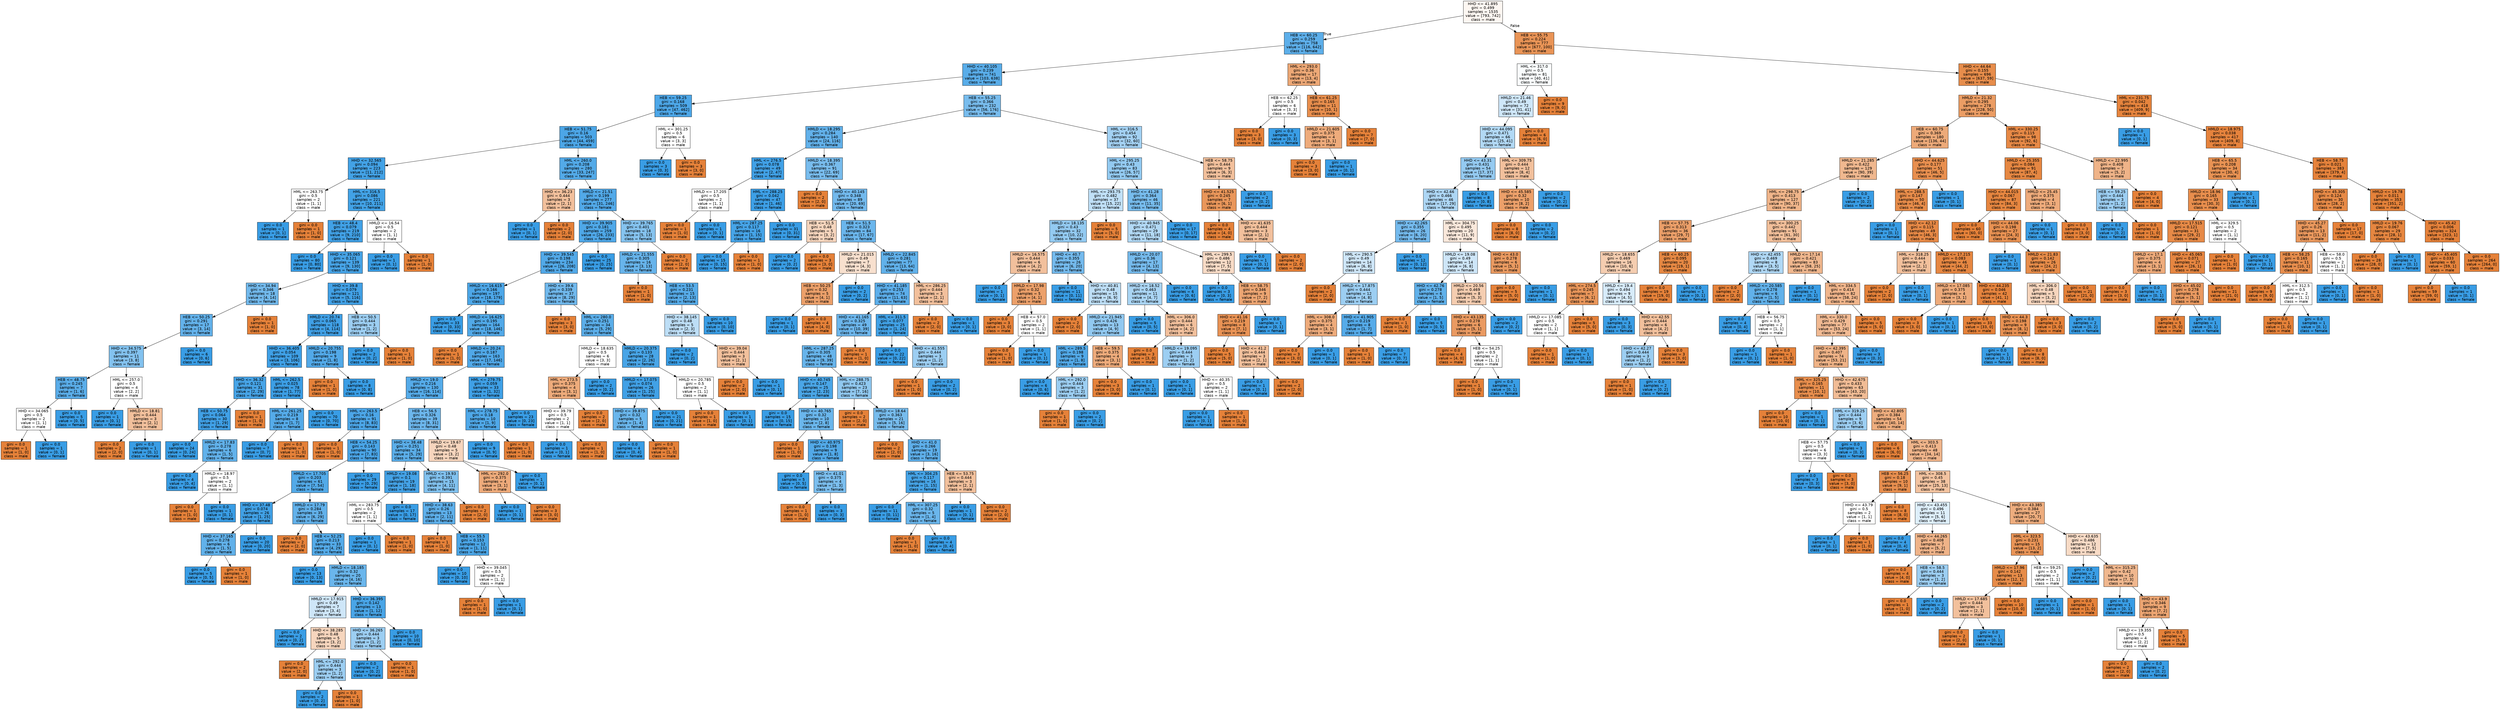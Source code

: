 digraph Tree {
node [shape=box, style="filled", color="black", fontname="helvetica"] ;
edge [fontname="helvetica"] ;
0 [label="HHD <= 41.895\ngini = 0.499\nsamples = 1535\nvalue = [793, 742]\nclass = male", fillcolor="#fdf7f2"] ;
1 [label="HEB <= 60.25\ngini = 0.259\nsamples = 758\nvalue = [116, 642]\nclass = female", fillcolor="#5dafea"] ;
0 -> 1 [labeldistance=2.5, labelangle=45, headlabel="True"] ;
2 [label="HHD <= 40.105\ngini = 0.239\nsamples = 741\nvalue = [103, 638]\nclass = female", fillcolor="#59ade9"] ;
1 -> 2 ;
3 [label="HEB <= 59.25\ngini = 0.168\nsamples = 509\nvalue = [47, 462]\nclass = female", fillcolor="#4da7e8"] ;
2 -> 3 ;
4 [label="HEB <= 51.75\ngini = 0.16\nsamples = 503\nvalue = [44, 459]\nclass = female", fillcolor="#4ca6e7"] ;
3 -> 4 ;
5 [label="HHD <= 32.565\ngini = 0.094\nsamples = 223\nvalue = [11, 212]\nclass = female", fillcolor="#43a2e6"] ;
4 -> 5 ;
6 [label="HML <= 263.75\ngini = 0.5\nsamples = 2\nvalue = [1, 1]\nclass = male", fillcolor="#ffffff"] ;
5 -> 6 ;
7 [label="gini = 0.0\nsamples = 1\nvalue = [0, 1]\nclass = female", fillcolor="#399de5"] ;
6 -> 7 ;
8 [label="gini = 0.0\nsamples = 1\nvalue = [1, 0]\nclass = male", fillcolor="#e58139"] ;
6 -> 8 ;
9 [label="HML <= 316.5\ngini = 0.086\nsamples = 221\nvalue = [10, 211]\nclass = female", fillcolor="#42a2e6"] ;
5 -> 9 ;
10 [label="HEB <= 48.4\ngini = 0.079\nsamples = 219\nvalue = [9, 210]\nclass = female", fillcolor="#41a1e6"] ;
9 -> 10 ;
11 [label="gini = 0.0\nsamples = 80\nvalue = [0, 80]\nclass = female", fillcolor="#399de5"] ;
10 -> 11 ;
12 [label="HHD <= 35.065\ngini = 0.121\nsamples = 139\nvalue = [9, 130]\nclass = female", fillcolor="#47a4e7"] ;
10 -> 12 ;
13 [label="HHD <= 34.94\ngini = 0.346\nsamples = 18\nvalue = [4, 14]\nclass = female", fillcolor="#72b9ec"] ;
12 -> 13 ;
14 [label="HEB <= 50.25\ngini = 0.291\nsamples = 17\nvalue = [3, 14]\nclass = female", fillcolor="#63b2eb"] ;
13 -> 14 ;
15 [label="HHD <= 34.575\ngini = 0.397\nsamples = 11\nvalue = [3, 8]\nclass = female", fillcolor="#83c2ef"] ;
14 -> 15 ;
16 [label="HEB <= 48.75\ngini = 0.245\nsamples = 7\nvalue = [1, 6]\nclass = female", fillcolor="#5aade9"] ;
15 -> 16 ;
17 [label="HHD <= 34.065\ngini = 0.5\nsamples = 2\nvalue = [1, 1]\nclass = male", fillcolor="#ffffff"] ;
16 -> 17 ;
18 [label="gini = 0.0\nsamples = 1\nvalue = [1, 0]\nclass = male", fillcolor="#e58139"] ;
17 -> 18 ;
19 [label="gini = 0.0\nsamples = 1\nvalue = [0, 1]\nclass = female", fillcolor="#399de5"] ;
17 -> 19 ;
20 [label="gini = 0.0\nsamples = 5\nvalue = [0, 5]\nclass = female", fillcolor="#399de5"] ;
16 -> 20 ;
21 [label="HML <= 257.0\ngini = 0.5\nsamples = 4\nvalue = [2, 2]\nclass = male", fillcolor="#ffffff"] ;
15 -> 21 ;
22 [label="gini = 0.0\nsamples = 1\nvalue = [0, 1]\nclass = female", fillcolor="#399de5"] ;
21 -> 22 ;
23 [label="HMLD <= 18.81\ngini = 0.444\nsamples = 3\nvalue = [2, 1]\nclass = male", fillcolor="#f2c09c"] ;
21 -> 23 ;
24 [label="gini = 0.0\nsamples = 2\nvalue = [2, 0]\nclass = male", fillcolor="#e58139"] ;
23 -> 24 ;
25 [label="gini = 0.0\nsamples = 1\nvalue = [0, 1]\nclass = female", fillcolor="#399de5"] ;
23 -> 25 ;
26 [label="gini = 0.0\nsamples = 6\nvalue = [0, 6]\nclass = female", fillcolor="#399de5"] ;
14 -> 26 ;
27 [label="gini = 0.0\nsamples = 1\nvalue = [1, 0]\nclass = male", fillcolor="#e58139"] ;
13 -> 27 ;
28 [label="HHD <= 39.8\ngini = 0.079\nsamples = 121\nvalue = [5, 116]\nclass = female", fillcolor="#42a1e6"] ;
12 -> 28 ;
29 [label="HMLD <= 20.74\ngini = 0.065\nsamples = 118\nvalue = [4, 114]\nclass = female", fillcolor="#40a0e6"] ;
28 -> 29 ;
30 [label="HHD <= 36.405\ngini = 0.054\nsamples = 109\nvalue = [3, 106]\nclass = female", fillcolor="#3fa0e6"] ;
29 -> 30 ;
31 [label="HHD <= 36.32\ngini = 0.121\nsamples = 31\nvalue = [2, 29]\nclass = female", fillcolor="#47a4e7"] ;
30 -> 31 ;
32 [label="HEB <= 50.75\ngini = 0.064\nsamples = 30\nvalue = [1, 29]\nclass = female", fillcolor="#40a0e6"] ;
31 -> 32 ;
33 [label="gini = 0.0\nsamples = 24\nvalue = [0, 24]\nclass = female", fillcolor="#399de5"] ;
32 -> 33 ;
34 [label="HMLD <= 17.83\ngini = 0.278\nsamples = 6\nvalue = [1, 5]\nclass = female", fillcolor="#61b1ea"] ;
32 -> 34 ;
35 [label="gini = 0.0\nsamples = 4\nvalue = [0, 4]\nclass = female", fillcolor="#399de5"] ;
34 -> 35 ;
36 [label="HMLD <= 18.97\ngini = 0.5\nsamples = 2\nvalue = [1, 1]\nclass = male", fillcolor="#ffffff"] ;
34 -> 36 ;
37 [label="gini = 0.0\nsamples = 1\nvalue = [1, 0]\nclass = male", fillcolor="#e58139"] ;
36 -> 37 ;
38 [label="gini = 0.0\nsamples = 1\nvalue = [0, 1]\nclass = female", fillcolor="#399de5"] ;
36 -> 38 ;
39 [label="gini = 0.0\nsamples = 1\nvalue = [1, 0]\nclass = male", fillcolor="#e58139"] ;
31 -> 39 ;
40 [label="HML <= 262.5\ngini = 0.025\nsamples = 78\nvalue = [1, 77]\nclass = female", fillcolor="#3c9ee5"] ;
30 -> 40 ;
41 [label="HML <= 261.25\ngini = 0.219\nsamples = 8\nvalue = [1, 7]\nclass = female", fillcolor="#55abe9"] ;
40 -> 41 ;
42 [label="gini = 0.0\nsamples = 7\nvalue = [0, 7]\nclass = female", fillcolor="#399de5"] ;
41 -> 42 ;
43 [label="gini = 0.0\nsamples = 1\nvalue = [1, 0]\nclass = male", fillcolor="#e58139"] ;
41 -> 43 ;
44 [label="gini = 0.0\nsamples = 70\nvalue = [0, 70]\nclass = female", fillcolor="#399de5"] ;
40 -> 44 ;
45 [label="HMLD <= 20.755\ngini = 0.198\nsamples = 9\nvalue = [1, 8]\nclass = female", fillcolor="#52a9e8"] ;
29 -> 45 ;
46 [label="gini = 0.0\nsamples = 1\nvalue = [1, 0]\nclass = male", fillcolor="#e58139"] ;
45 -> 46 ;
47 [label="gini = 0.0\nsamples = 8\nvalue = [0, 8]\nclass = female", fillcolor="#399de5"] ;
45 -> 47 ;
48 [label="HEB <= 50.5\ngini = 0.444\nsamples = 3\nvalue = [1, 2]\nclass = female", fillcolor="#9ccef2"] ;
28 -> 48 ;
49 [label="gini = 0.0\nsamples = 2\nvalue = [0, 2]\nclass = female", fillcolor="#399de5"] ;
48 -> 49 ;
50 [label="gini = 0.0\nsamples = 1\nvalue = [1, 0]\nclass = male", fillcolor="#e58139"] ;
48 -> 50 ;
51 [label="HMLD <= 16.54\ngini = 0.5\nsamples = 2\nvalue = [1, 1]\nclass = male", fillcolor="#ffffff"] ;
9 -> 51 ;
52 [label="gini = 0.0\nsamples = 1\nvalue = [0, 1]\nclass = female", fillcolor="#399de5"] ;
51 -> 52 ;
53 [label="gini = 0.0\nsamples = 1\nvalue = [1, 0]\nclass = male", fillcolor="#e58139"] ;
51 -> 53 ;
54 [label="HML <= 260.0\ngini = 0.208\nsamples = 280\nvalue = [33, 247]\nclass = female", fillcolor="#53aae8"] ;
4 -> 54 ;
55 [label="HHD <= 36.23\ngini = 0.444\nsamples = 3\nvalue = [2, 1]\nclass = male", fillcolor="#f2c09c"] ;
54 -> 55 ;
56 [label="gini = 0.0\nsamples = 1\nvalue = [0, 1]\nclass = female", fillcolor="#399de5"] ;
55 -> 56 ;
57 [label="gini = 0.0\nsamples = 2\nvalue = [2, 0]\nclass = male", fillcolor="#e58139"] ;
55 -> 57 ;
58 [label="HMLD <= 21.51\ngini = 0.199\nsamples = 277\nvalue = [31, 246]\nclass = female", fillcolor="#52a9e8"] ;
54 -> 58 ;
59 [label="HHD <= 39.905\ngini = 0.181\nsamples = 259\nvalue = [26, 233]\nclass = female", fillcolor="#4fa8e8"] ;
58 -> 59 ;
60 [label="HHD <= 39.545\ngini = 0.198\nsamples = 234\nvalue = [26, 208]\nclass = female", fillcolor="#52a9e8"] ;
59 -> 60 ;
61 [label="HMLD <= 16.615\ngini = 0.166\nsamples = 197\nvalue = [18, 179]\nclass = female", fillcolor="#4da7e8"] ;
60 -> 61 ;
62 [label="gini = 0.0\nsamples = 33\nvalue = [0, 33]\nclass = female", fillcolor="#399de5"] ;
61 -> 62 ;
63 [label="HMLD <= 16.625\ngini = 0.195\nsamples = 164\nvalue = [18, 146]\nclass = female", fillcolor="#51a9e8"] ;
61 -> 63 ;
64 [label="gini = 0.0\nsamples = 1\nvalue = [1, 0]\nclass = male", fillcolor="#e58139"] ;
63 -> 64 ;
65 [label="HMLD <= 20.24\ngini = 0.187\nsamples = 163\nvalue = [17, 146]\nclass = female", fillcolor="#50a8e8"] ;
63 -> 65 ;
66 [label="HMLD <= 19.0\ngini = 0.216\nsamples = 130\nvalue = [16, 114]\nclass = female", fillcolor="#55abe9"] ;
65 -> 66 ;
67 [label="HML <= 263.5\ngini = 0.16\nsamples = 91\nvalue = [8, 83]\nclass = female", fillcolor="#4ca6e8"] ;
66 -> 67 ;
68 [label="gini = 0.0\nsamples = 1\nvalue = [1, 0]\nclass = male", fillcolor="#e58139"] ;
67 -> 68 ;
69 [label="HEB <= 54.25\ngini = 0.143\nsamples = 90\nvalue = [7, 83]\nclass = female", fillcolor="#4aa5e7"] ;
67 -> 69 ;
70 [label="HMLD <= 17.705\ngini = 0.203\nsamples = 61\nvalue = [7, 54]\nclass = female", fillcolor="#53aae8"] ;
69 -> 70 ;
71 [label="HHD <= 37.48\ngini = 0.074\nsamples = 26\nvalue = [1, 25]\nclass = female", fillcolor="#41a1e6"] ;
70 -> 71 ;
72 [label="HHD <= 37.165\ngini = 0.278\nsamples = 6\nvalue = [1, 5]\nclass = female", fillcolor="#61b1ea"] ;
71 -> 72 ;
73 [label="gini = 0.0\nsamples = 5\nvalue = [0, 5]\nclass = female", fillcolor="#399de5"] ;
72 -> 73 ;
74 [label="gini = 0.0\nsamples = 1\nvalue = [1, 0]\nclass = male", fillcolor="#e58139"] ;
72 -> 74 ;
75 [label="gini = 0.0\nsamples = 20\nvalue = [0, 20]\nclass = female", fillcolor="#399de5"] ;
71 -> 75 ;
76 [label="HMLD <= 17.79\ngini = 0.284\nsamples = 35\nvalue = [6, 29]\nclass = female", fillcolor="#62b1ea"] ;
70 -> 76 ;
77 [label="gini = 0.0\nsamples = 2\nvalue = [2, 0]\nclass = male", fillcolor="#e58139"] ;
76 -> 77 ;
78 [label="HEB <= 52.25\ngini = 0.213\nsamples = 33\nvalue = [4, 29]\nclass = female", fillcolor="#54abe9"] ;
76 -> 78 ;
79 [label="gini = 0.0\nsamples = 13\nvalue = [0, 13]\nclass = female", fillcolor="#399de5"] ;
78 -> 79 ;
80 [label="HMLD <= 18.185\ngini = 0.32\nsamples = 20\nvalue = [4, 16]\nclass = female", fillcolor="#6ab6ec"] ;
78 -> 80 ;
81 [label="HMLD <= 17.915\ngini = 0.49\nsamples = 7\nvalue = [3, 4]\nclass = female", fillcolor="#cee6f8"] ;
80 -> 81 ;
82 [label="gini = 0.0\nsamples = 2\nvalue = [0, 2]\nclass = female", fillcolor="#399de5"] ;
81 -> 82 ;
83 [label="HHD <= 38.285\ngini = 0.48\nsamples = 5\nvalue = [3, 2]\nclass = male", fillcolor="#f6d5bd"] ;
81 -> 83 ;
84 [label="gini = 0.0\nsamples = 2\nvalue = [2, 0]\nclass = male", fillcolor="#e58139"] ;
83 -> 84 ;
85 [label="HML <= 292.0\ngini = 0.444\nsamples = 3\nvalue = [1, 2]\nclass = female", fillcolor="#9ccef2"] ;
83 -> 85 ;
86 [label="gini = 0.0\nsamples = 2\nvalue = [0, 2]\nclass = female", fillcolor="#399de5"] ;
85 -> 86 ;
87 [label="gini = 0.0\nsamples = 1\nvalue = [1, 0]\nclass = male", fillcolor="#e58139"] ;
85 -> 87 ;
88 [label="HHD <= 36.395\ngini = 0.142\nsamples = 13\nvalue = [1, 12]\nclass = female", fillcolor="#49a5e7"] ;
80 -> 88 ;
89 [label="HHD <= 36.265\ngini = 0.444\nsamples = 3\nvalue = [1, 2]\nclass = female", fillcolor="#9ccef2"] ;
88 -> 89 ;
90 [label="gini = 0.0\nsamples = 2\nvalue = [0, 2]\nclass = female", fillcolor="#399de5"] ;
89 -> 90 ;
91 [label="gini = 0.0\nsamples = 1\nvalue = [1, 0]\nclass = male", fillcolor="#e58139"] ;
89 -> 91 ;
92 [label="gini = 0.0\nsamples = 10\nvalue = [0, 10]\nclass = female", fillcolor="#399de5"] ;
88 -> 92 ;
93 [label="gini = 0.0\nsamples = 29\nvalue = [0, 29]\nclass = female", fillcolor="#399de5"] ;
69 -> 93 ;
94 [label="HEB <= 56.5\ngini = 0.326\nsamples = 39\nvalue = [8, 31]\nclass = female", fillcolor="#6cb6ec"] ;
66 -> 94 ;
95 [label="HHD <= 38.48\ngini = 0.251\nsamples = 34\nvalue = [5, 29]\nclass = female", fillcolor="#5baee9"] ;
94 -> 95 ;
96 [label="HMLD <= 19.08\ngini = 0.1\nsamples = 19\nvalue = [1, 18]\nclass = female", fillcolor="#44a2e6"] ;
95 -> 96 ;
97 [label="HML <= 283.75\ngini = 0.5\nsamples = 2\nvalue = [1, 1]\nclass = male", fillcolor="#ffffff"] ;
96 -> 97 ;
98 [label="gini = 0.0\nsamples = 1\nvalue = [0, 1]\nclass = female", fillcolor="#399de5"] ;
97 -> 98 ;
99 [label="gini = 0.0\nsamples = 1\nvalue = [1, 0]\nclass = male", fillcolor="#e58139"] ;
97 -> 99 ;
100 [label="gini = 0.0\nsamples = 17\nvalue = [0, 17]\nclass = female", fillcolor="#399de5"] ;
96 -> 100 ;
101 [label="HMLD <= 19.93\ngini = 0.391\nsamples = 15\nvalue = [4, 11]\nclass = female", fillcolor="#81c1ee"] ;
95 -> 101 ;
102 [label="HHD <= 38.63\ngini = 0.26\nsamples = 13\nvalue = [2, 11]\nclass = female", fillcolor="#5dafea"] ;
101 -> 102 ;
103 [label="gini = 0.0\nsamples = 1\nvalue = [1, 0]\nclass = male", fillcolor="#e58139"] ;
102 -> 103 ;
104 [label="HEB <= 55.5\ngini = 0.153\nsamples = 12\nvalue = [1, 11]\nclass = female", fillcolor="#4ba6e7"] ;
102 -> 104 ;
105 [label="gini = 0.0\nsamples = 10\nvalue = [0, 10]\nclass = female", fillcolor="#399de5"] ;
104 -> 105 ;
106 [label="HHD <= 39.045\ngini = 0.5\nsamples = 2\nvalue = [1, 1]\nclass = male", fillcolor="#ffffff"] ;
104 -> 106 ;
107 [label="gini = 0.0\nsamples = 1\nvalue = [1, 0]\nclass = male", fillcolor="#e58139"] ;
106 -> 107 ;
108 [label="gini = 0.0\nsamples = 1\nvalue = [0, 1]\nclass = female", fillcolor="#399de5"] ;
106 -> 108 ;
109 [label="gini = 0.0\nsamples = 2\nvalue = [2, 0]\nclass = male", fillcolor="#e58139"] ;
101 -> 109 ;
110 [label="HMLD <= 19.67\ngini = 0.48\nsamples = 5\nvalue = [3, 2]\nclass = male", fillcolor="#f6d5bd"] ;
94 -> 110 ;
111 [label="HML <= 292.0\ngini = 0.375\nsamples = 4\nvalue = [3, 1]\nclass = male", fillcolor="#eeab7b"] ;
110 -> 111 ;
112 [label="gini = 0.0\nsamples = 1\nvalue = [0, 1]\nclass = female", fillcolor="#399de5"] ;
111 -> 112 ;
113 [label="gini = 0.0\nsamples = 3\nvalue = [3, 0]\nclass = male", fillcolor="#e58139"] ;
111 -> 113 ;
114 [label="gini = 0.0\nsamples = 1\nvalue = [0, 1]\nclass = female", fillcolor="#399de5"] ;
110 -> 114 ;
115 [label="HML <= 279.75\ngini = 0.059\nsamples = 33\nvalue = [1, 32]\nclass = female", fillcolor="#3fa0e6"] ;
65 -> 115 ;
116 [label="HML <= 278.75\ngini = 0.18\nsamples = 10\nvalue = [1, 9]\nclass = female", fillcolor="#4fa8e8"] ;
115 -> 116 ;
117 [label="gini = 0.0\nsamples = 9\nvalue = [0, 9]\nclass = female", fillcolor="#399de5"] ;
116 -> 117 ;
118 [label="gini = 0.0\nsamples = 1\nvalue = [1, 0]\nclass = male", fillcolor="#e58139"] ;
116 -> 118 ;
119 [label="gini = 0.0\nsamples = 23\nvalue = [0, 23]\nclass = female", fillcolor="#399de5"] ;
115 -> 119 ;
120 [label="HHD <= 39.6\ngini = 0.339\nsamples = 37\nvalue = [8, 29]\nclass = female", fillcolor="#70b8ec"] ;
60 -> 120 ;
121 [label="gini = 0.0\nsamples = 3\nvalue = [3, 0]\nclass = male", fillcolor="#e58139"] ;
120 -> 121 ;
122 [label="HML <= 280.0\ngini = 0.251\nsamples = 34\nvalue = [5, 29]\nclass = female", fillcolor="#5baee9"] ;
120 -> 122 ;
123 [label="HMLD <= 18.635\ngini = 0.5\nsamples = 6\nvalue = [3, 3]\nclass = male", fillcolor="#ffffff"] ;
122 -> 123 ;
124 [label="HML <= 273.5\ngini = 0.375\nsamples = 4\nvalue = [3, 1]\nclass = male", fillcolor="#eeab7b"] ;
123 -> 124 ;
125 [label="HHD <= 39.79\ngini = 0.5\nsamples = 2\nvalue = [1, 1]\nclass = male", fillcolor="#ffffff"] ;
124 -> 125 ;
126 [label="gini = 0.0\nsamples = 1\nvalue = [0, 1]\nclass = female", fillcolor="#399de5"] ;
125 -> 126 ;
127 [label="gini = 0.0\nsamples = 1\nvalue = [1, 0]\nclass = male", fillcolor="#e58139"] ;
125 -> 127 ;
128 [label="gini = 0.0\nsamples = 2\nvalue = [2, 0]\nclass = male", fillcolor="#e58139"] ;
124 -> 128 ;
129 [label="gini = 0.0\nsamples = 2\nvalue = [0, 2]\nclass = female", fillcolor="#399de5"] ;
123 -> 129 ;
130 [label="HMLD <= 20.375\ngini = 0.133\nsamples = 28\nvalue = [2, 26]\nclass = female", fillcolor="#48a5e7"] ;
122 -> 130 ;
131 [label="HMLD <= 17.075\ngini = 0.074\nsamples = 26\nvalue = [1, 25]\nclass = female", fillcolor="#41a1e6"] ;
130 -> 131 ;
132 [label="HHD <= 39.875\ngini = 0.32\nsamples = 5\nvalue = [1, 4]\nclass = female", fillcolor="#6ab6ec"] ;
131 -> 132 ;
133 [label="gini = 0.0\nsamples = 4\nvalue = [0, 4]\nclass = female", fillcolor="#399de5"] ;
132 -> 133 ;
134 [label="gini = 0.0\nsamples = 1\nvalue = [1, 0]\nclass = male", fillcolor="#e58139"] ;
132 -> 134 ;
135 [label="gini = 0.0\nsamples = 21\nvalue = [0, 21]\nclass = female", fillcolor="#399de5"] ;
131 -> 135 ;
136 [label="HMLD <= 20.785\ngini = 0.5\nsamples = 2\nvalue = [1, 1]\nclass = male", fillcolor="#ffffff"] ;
130 -> 136 ;
137 [label="gini = 0.0\nsamples = 1\nvalue = [1, 0]\nclass = male", fillcolor="#e58139"] ;
136 -> 137 ;
138 [label="gini = 0.0\nsamples = 1\nvalue = [0, 1]\nclass = female", fillcolor="#399de5"] ;
136 -> 138 ;
139 [label="gini = 0.0\nsamples = 25\nvalue = [0, 25]\nclass = female", fillcolor="#399de5"] ;
59 -> 139 ;
140 [label="HHD <= 39.765\ngini = 0.401\nsamples = 18\nvalue = [5, 13]\nclass = female", fillcolor="#85c3ef"] ;
58 -> 140 ;
141 [label="HMLD <= 21.555\ngini = 0.305\nsamples = 16\nvalue = [3, 13]\nclass = female", fillcolor="#67b4eb"] ;
140 -> 141 ;
142 [label="gini = 0.0\nsamples = 1\nvalue = [1, 0]\nclass = male", fillcolor="#e58139"] ;
141 -> 142 ;
143 [label="HEB <= 53.5\ngini = 0.231\nsamples = 15\nvalue = [2, 13]\nclass = female", fillcolor="#57ace9"] ;
141 -> 143 ;
144 [label="HHD <= 38.145\ngini = 0.48\nsamples = 5\nvalue = [2, 3]\nclass = female", fillcolor="#bddef6"] ;
143 -> 144 ;
145 [label="gini = 0.0\nsamples = 2\nvalue = [0, 2]\nclass = female", fillcolor="#399de5"] ;
144 -> 145 ;
146 [label="HHD <= 39.04\ngini = 0.444\nsamples = 3\nvalue = [2, 1]\nclass = male", fillcolor="#f2c09c"] ;
144 -> 146 ;
147 [label="gini = 0.0\nsamples = 2\nvalue = [2, 0]\nclass = male", fillcolor="#e58139"] ;
146 -> 147 ;
148 [label="gini = 0.0\nsamples = 1\nvalue = [0, 1]\nclass = female", fillcolor="#399de5"] ;
146 -> 148 ;
149 [label="gini = 0.0\nsamples = 10\nvalue = [0, 10]\nclass = female", fillcolor="#399de5"] ;
143 -> 149 ;
150 [label="gini = 0.0\nsamples = 2\nvalue = [2, 0]\nclass = male", fillcolor="#e58139"] ;
140 -> 150 ;
151 [label="HML <= 301.25\ngini = 0.5\nsamples = 6\nvalue = [3, 3]\nclass = male", fillcolor="#ffffff"] ;
3 -> 151 ;
152 [label="gini = 0.0\nsamples = 3\nvalue = [0, 3]\nclass = female", fillcolor="#399de5"] ;
151 -> 152 ;
153 [label="gini = 0.0\nsamples = 3\nvalue = [3, 0]\nclass = male", fillcolor="#e58139"] ;
151 -> 153 ;
154 [label="HEB <= 55.25\ngini = 0.366\nsamples = 232\nvalue = [56, 176]\nclass = female", fillcolor="#78bced"] ;
2 -> 154 ;
155 [label="HMLD <= 18.295\ngini = 0.284\nsamples = 140\nvalue = [24, 116]\nclass = female", fillcolor="#62b1ea"] ;
154 -> 155 ;
156 [label="HML <= 276.5\ngini = 0.078\nsamples = 49\nvalue = [2, 47]\nclass = female", fillcolor="#41a1e6"] ;
155 -> 156 ;
157 [label="HMLD <= 17.205\ngini = 0.5\nsamples = 2\nvalue = [1, 1]\nclass = male", fillcolor="#ffffff"] ;
156 -> 157 ;
158 [label="gini = 0.0\nsamples = 1\nvalue = [1, 0]\nclass = male", fillcolor="#e58139"] ;
157 -> 158 ;
159 [label="gini = 0.0\nsamples = 1\nvalue = [0, 1]\nclass = female", fillcolor="#399de5"] ;
157 -> 159 ;
160 [label="HML <= 288.25\ngini = 0.042\nsamples = 47\nvalue = [1, 46]\nclass = female", fillcolor="#3d9fe6"] ;
156 -> 160 ;
161 [label="HML <= 287.25\ngini = 0.117\nsamples = 16\nvalue = [1, 15]\nclass = female", fillcolor="#46a4e7"] ;
160 -> 161 ;
162 [label="gini = 0.0\nsamples = 15\nvalue = [0, 15]\nclass = female", fillcolor="#399de5"] ;
161 -> 162 ;
163 [label="gini = 0.0\nsamples = 1\nvalue = [1, 0]\nclass = male", fillcolor="#e58139"] ;
161 -> 163 ;
164 [label="gini = 0.0\nsamples = 31\nvalue = [0, 31]\nclass = female", fillcolor="#399de5"] ;
160 -> 164 ;
165 [label="HMLD <= 18.395\ngini = 0.367\nsamples = 91\nvalue = [22, 69]\nclass = female", fillcolor="#78bced"] ;
155 -> 165 ;
166 [label="gini = 0.0\nsamples = 2\nvalue = [2, 0]\nclass = male", fillcolor="#e58139"] ;
165 -> 166 ;
167 [label="HHD <= 40.145\ngini = 0.348\nsamples = 89\nvalue = [20, 69]\nclass = female", fillcolor="#72b9ed"] ;
165 -> 167 ;
168 [label="HEB <= 51.5\ngini = 0.48\nsamples = 5\nvalue = [3, 2]\nclass = male", fillcolor="#f6d5bd"] ;
167 -> 168 ;
169 [label="gini = 0.0\nsamples = 2\nvalue = [0, 2]\nclass = female", fillcolor="#399de5"] ;
168 -> 169 ;
170 [label="gini = 0.0\nsamples = 3\nvalue = [3, 0]\nclass = male", fillcolor="#e58139"] ;
168 -> 170 ;
171 [label="HEB <= 51.5\ngini = 0.323\nsamples = 84\nvalue = [17, 67]\nclass = female", fillcolor="#6bb6ec"] ;
167 -> 171 ;
172 [label="HMLD <= 21.015\ngini = 0.49\nsamples = 7\nvalue = [4, 3]\nclass = male", fillcolor="#f8e0ce"] ;
171 -> 172 ;
173 [label="HEB <= 50.25\ngini = 0.32\nsamples = 5\nvalue = [4, 1]\nclass = male", fillcolor="#eca06a"] ;
172 -> 173 ;
174 [label="gini = 0.0\nsamples = 1\nvalue = [0, 1]\nclass = female", fillcolor="#399de5"] ;
173 -> 174 ;
175 [label="gini = 0.0\nsamples = 4\nvalue = [4, 0]\nclass = male", fillcolor="#e58139"] ;
173 -> 175 ;
176 [label="gini = 0.0\nsamples = 2\nvalue = [0, 2]\nclass = female", fillcolor="#399de5"] ;
172 -> 176 ;
177 [label="HMLD <= 22.845\ngini = 0.281\nsamples = 77\nvalue = [13, 64]\nclass = female", fillcolor="#61b1ea"] ;
171 -> 177 ;
178 [label="HHD <= 41.185\ngini = 0.253\nsamples = 74\nvalue = [11, 63]\nclass = female", fillcolor="#5caeea"] ;
177 -> 178 ;
179 [label="HHD <= 41.165\ngini = 0.325\nsamples = 49\nvalue = [10, 39]\nclass = female", fillcolor="#6cb6ec"] ;
178 -> 179 ;
180 [label="HML <= 287.25\ngini = 0.305\nsamples = 48\nvalue = [9, 39]\nclass = female", fillcolor="#67b4eb"] ;
179 -> 180 ;
181 [label="HHD <= 40.745\ngini = 0.147\nsamples = 25\nvalue = [2, 23]\nclass = female", fillcolor="#4aa6e7"] ;
180 -> 181 ;
182 [label="gini = 0.0\nsamples = 15\nvalue = [0, 15]\nclass = female", fillcolor="#399de5"] ;
181 -> 182 ;
183 [label="HHD <= 40.765\ngini = 0.32\nsamples = 10\nvalue = [2, 8]\nclass = female", fillcolor="#6ab6ec"] ;
181 -> 183 ;
184 [label="gini = 0.0\nsamples = 1\nvalue = [1, 0]\nclass = male", fillcolor="#e58139"] ;
183 -> 184 ;
185 [label="HHD <= 40.975\ngini = 0.198\nsamples = 9\nvalue = [1, 8]\nclass = female", fillcolor="#52a9e8"] ;
183 -> 185 ;
186 [label="gini = 0.0\nsamples = 5\nvalue = [0, 5]\nclass = female", fillcolor="#399de5"] ;
185 -> 186 ;
187 [label="HHD <= 41.01\ngini = 0.375\nsamples = 4\nvalue = [1, 3]\nclass = female", fillcolor="#7bbeee"] ;
185 -> 187 ;
188 [label="gini = 0.0\nsamples = 1\nvalue = [1, 0]\nclass = male", fillcolor="#e58139"] ;
187 -> 188 ;
189 [label="gini = 0.0\nsamples = 3\nvalue = [0, 3]\nclass = female", fillcolor="#399de5"] ;
187 -> 189 ;
190 [label="HML <= 288.75\ngini = 0.423\nsamples = 23\nvalue = [7, 16]\nclass = female", fillcolor="#90c8f0"] ;
180 -> 190 ;
191 [label="gini = 0.0\nsamples = 2\nvalue = [2, 0]\nclass = male", fillcolor="#e58139"] ;
190 -> 191 ;
192 [label="HMLD <= 18.64\ngini = 0.363\nsamples = 21\nvalue = [5, 16]\nclass = female", fillcolor="#77bced"] ;
190 -> 192 ;
193 [label="gini = 0.0\nsamples = 2\nvalue = [2, 0]\nclass = male", fillcolor="#e58139"] ;
192 -> 193 ;
194 [label="HHD <= 41.0\ngini = 0.266\nsamples = 19\nvalue = [3, 16]\nclass = female", fillcolor="#5eafea"] ;
192 -> 194 ;
195 [label="HML <= 304.25\ngini = 0.117\nsamples = 16\nvalue = [1, 15]\nclass = female", fillcolor="#46a4e7"] ;
194 -> 195 ;
196 [label="gini = 0.0\nsamples = 11\nvalue = [0, 11]\nclass = female", fillcolor="#399de5"] ;
195 -> 196 ;
197 [label="HML <= 307.25\ngini = 0.32\nsamples = 5\nvalue = [1, 4]\nclass = female", fillcolor="#6ab6ec"] ;
195 -> 197 ;
198 [label="gini = 0.0\nsamples = 1\nvalue = [1, 0]\nclass = male", fillcolor="#e58139"] ;
197 -> 198 ;
199 [label="gini = 0.0\nsamples = 4\nvalue = [0, 4]\nclass = female", fillcolor="#399de5"] ;
197 -> 199 ;
200 [label="HEB <= 53.75\ngini = 0.444\nsamples = 3\nvalue = [2, 1]\nclass = male", fillcolor="#f2c09c"] ;
194 -> 200 ;
201 [label="gini = 0.0\nsamples = 1\nvalue = [0, 1]\nclass = female", fillcolor="#399de5"] ;
200 -> 201 ;
202 [label="gini = 0.0\nsamples = 2\nvalue = [2, 0]\nclass = male", fillcolor="#e58139"] ;
200 -> 202 ;
203 [label="gini = 0.0\nsamples = 1\nvalue = [1, 0]\nclass = male", fillcolor="#e58139"] ;
179 -> 203 ;
204 [label="HML <= 311.5\ngini = 0.077\nsamples = 25\nvalue = [1, 24]\nclass = female", fillcolor="#41a1e6"] ;
178 -> 204 ;
205 [label="gini = 0.0\nsamples = 22\nvalue = [0, 22]\nclass = female", fillcolor="#399de5"] ;
204 -> 205 ;
206 [label="HHD <= 41.555\ngini = 0.444\nsamples = 3\nvalue = [1, 2]\nclass = female", fillcolor="#9ccef2"] ;
204 -> 206 ;
207 [label="gini = 0.0\nsamples = 1\nvalue = [1, 0]\nclass = male", fillcolor="#e58139"] ;
206 -> 207 ;
208 [label="gini = 0.0\nsamples = 2\nvalue = [0, 2]\nclass = female", fillcolor="#399de5"] ;
206 -> 208 ;
209 [label="HML <= 286.25\ngini = 0.444\nsamples = 3\nvalue = [2, 1]\nclass = male", fillcolor="#f2c09c"] ;
177 -> 209 ;
210 [label="gini = 0.0\nsamples = 2\nvalue = [2, 0]\nclass = male", fillcolor="#e58139"] ;
209 -> 210 ;
211 [label="gini = 0.0\nsamples = 1\nvalue = [0, 1]\nclass = female", fillcolor="#399de5"] ;
209 -> 211 ;
212 [label="HML <= 316.5\ngini = 0.454\nsamples = 92\nvalue = [32, 60]\nclass = female", fillcolor="#a3d1f3"] ;
154 -> 212 ;
213 [label="HML <= 295.25\ngini = 0.43\nsamples = 83\nvalue = [26, 57]\nclass = female", fillcolor="#93caf1"] ;
212 -> 213 ;
214 [label="HML <= 293.75\ngini = 0.482\nsamples = 37\nvalue = [15, 22]\nclass = female", fillcolor="#c0e0f7"] ;
213 -> 214 ;
215 [label="HMLD <= 18.135\ngini = 0.43\nsamples = 32\nvalue = [10, 22]\nclass = female", fillcolor="#93caf1"] ;
214 -> 215 ;
216 [label="HMLD <= 16.575\ngini = 0.444\nsamples = 6\nvalue = [4, 2]\nclass = male", fillcolor="#f2c09c"] ;
215 -> 216 ;
217 [label="gini = 0.0\nsamples = 1\nvalue = [0, 1]\nclass = female", fillcolor="#399de5"] ;
216 -> 217 ;
218 [label="HMLD <= 17.98\ngini = 0.32\nsamples = 5\nvalue = [4, 1]\nclass = male", fillcolor="#eca06a"] ;
216 -> 218 ;
219 [label="gini = 0.0\nsamples = 3\nvalue = [3, 0]\nclass = male", fillcolor="#e58139"] ;
218 -> 219 ;
220 [label="HEB <= 57.0\ngini = 0.5\nsamples = 2\nvalue = [1, 1]\nclass = male", fillcolor="#ffffff"] ;
218 -> 220 ;
221 [label="gini = 0.0\nsamples = 1\nvalue = [1, 0]\nclass = male", fillcolor="#e58139"] ;
220 -> 221 ;
222 [label="gini = 0.0\nsamples = 1\nvalue = [0, 1]\nclass = female", fillcolor="#399de5"] ;
220 -> 222 ;
223 [label="HHD <= 40.7\ngini = 0.355\nsamples = 26\nvalue = [6, 20]\nclass = female", fillcolor="#74baed"] ;
215 -> 223 ;
224 [label="gini = 0.0\nsamples = 11\nvalue = [0, 11]\nclass = female", fillcolor="#399de5"] ;
223 -> 224 ;
225 [label="HHD <= 40.81\ngini = 0.48\nsamples = 15\nvalue = [6, 9]\nclass = female", fillcolor="#bddef6"] ;
223 -> 225 ;
226 [label="gini = 0.0\nsamples = 2\nvalue = [2, 0]\nclass = male", fillcolor="#e58139"] ;
225 -> 226 ;
227 [label="HMLD <= 21.945\ngini = 0.426\nsamples = 13\nvalue = [4, 9]\nclass = female", fillcolor="#91c9f1"] ;
225 -> 227 ;
228 [label="HML <= 289.5\ngini = 0.198\nsamples = 9\nvalue = [1, 8]\nclass = female", fillcolor="#52a9e8"] ;
227 -> 228 ;
229 [label="gini = 0.0\nsamples = 6\nvalue = [0, 6]\nclass = female", fillcolor="#399de5"] ;
228 -> 229 ;
230 [label="HML <= 292.0\ngini = 0.444\nsamples = 3\nvalue = [1, 2]\nclass = female", fillcolor="#9ccef2"] ;
228 -> 230 ;
231 [label="gini = 0.0\nsamples = 1\nvalue = [1, 0]\nclass = male", fillcolor="#e58139"] ;
230 -> 231 ;
232 [label="gini = 0.0\nsamples = 2\nvalue = [0, 2]\nclass = female", fillcolor="#399de5"] ;
230 -> 232 ;
233 [label="HEB <= 59.5\ngini = 0.375\nsamples = 4\nvalue = [3, 1]\nclass = male", fillcolor="#eeab7b"] ;
227 -> 233 ;
234 [label="gini = 0.0\nsamples = 3\nvalue = [3, 0]\nclass = male", fillcolor="#e58139"] ;
233 -> 234 ;
235 [label="gini = 0.0\nsamples = 1\nvalue = [0, 1]\nclass = female", fillcolor="#399de5"] ;
233 -> 235 ;
236 [label="gini = 0.0\nsamples = 5\nvalue = [5, 0]\nclass = male", fillcolor="#e58139"] ;
214 -> 236 ;
237 [label="HHD <= 41.28\ngini = 0.364\nsamples = 46\nvalue = [11, 35]\nclass = female", fillcolor="#77bced"] ;
213 -> 237 ;
238 [label="HHD <= 40.945\ngini = 0.471\nsamples = 29\nvalue = [11, 18]\nclass = female", fillcolor="#b2d9f5"] ;
237 -> 238 ;
239 [label="HMLD <= 20.07\ngini = 0.36\nsamples = 17\nvalue = [4, 13]\nclass = female", fillcolor="#76bbed"] ;
238 -> 239 ;
240 [label="HMLD <= 18.52\ngini = 0.463\nsamples = 11\nvalue = [4, 7]\nclass = female", fillcolor="#aad5f4"] ;
239 -> 240 ;
241 [label="gini = 0.0\nsamples = 5\nvalue = [0, 5]\nclass = female", fillcolor="#399de5"] ;
240 -> 241 ;
242 [label="HML <= 306.0\ngini = 0.444\nsamples = 6\nvalue = [4, 2]\nclass = male", fillcolor="#f2c09c"] ;
240 -> 242 ;
243 [label="gini = 0.0\nsamples = 3\nvalue = [3, 0]\nclass = male", fillcolor="#e58139"] ;
242 -> 243 ;
244 [label="HMLD <= 19.095\ngini = 0.444\nsamples = 3\nvalue = [1, 2]\nclass = female", fillcolor="#9ccef2"] ;
242 -> 244 ;
245 [label="gini = 0.0\nsamples = 1\nvalue = [0, 1]\nclass = female", fillcolor="#399de5"] ;
244 -> 245 ;
246 [label="HHD <= 40.35\ngini = 0.5\nsamples = 2\nvalue = [1, 1]\nclass = male", fillcolor="#ffffff"] ;
244 -> 246 ;
247 [label="gini = 0.0\nsamples = 1\nvalue = [0, 1]\nclass = female", fillcolor="#399de5"] ;
246 -> 247 ;
248 [label="gini = 0.0\nsamples = 1\nvalue = [1, 0]\nclass = male", fillcolor="#e58139"] ;
246 -> 248 ;
249 [label="gini = 0.0\nsamples = 6\nvalue = [0, 6]\nclass = female", fillcolor="#399de5"] ;
239 -> 249 ;
250 [label="HML <= 299.5\ngini = 0.486\nsamples = 12\nvalue = [7, 5]\nclass = male", fillcolor="#f8dbc6"] ;
238 -> 250 ;
251 [label="gini = 0.0\nsamples = 3\nvalue = [0, 3]\nclass = female", fillcolor="#399de5"] ;
250 -> 251 ;
252 [label="HEB <= 58.75\ngini = 0.346\nsamples = 9\nvalue = [7, 2]\nclass = male", fillcolor="#eca572"] ;
250 -> 252 ;
253 [label="HHD <= 41.16\ngini = 0.219\nsamples = 8\nvalue = [7, 1]\nclass = male", fillcolor="#e99355"] ;
252 -> 253 ;
254 [label="gini = 0.0\nsamples = 5\nvalue = [5, 0]\nclass = male", fillcolor="#e58139"] ;
253 -> 254 ;
255 [label="HHD <= 41.2\ngini = 0.444\nsamples = 3\nvalue = [2, 1]\nclass = male", fillcolor="#f2c09c"] ;
253 -> 255 ;
256 [label="gini = 0.0\nsamples = 1\nvalue = [0, 1]\nclass = female", fillcolor="#399de5"] ;
255 -> 256 ;
257 [label="gini = 0.0\nsamples = 2\nvalue = [2, 0]\nclass = male", fillcolor="#e58139"] ;
255 -> 257 ;
258 [label="gini = 0.0\nsamples = 1\nvalue = [0, 1]\nclass = female", fillcolor="#399de5"] ;
252 -> 258 ;
259 [label="gini = 0.0\nsamples = 17\nvalue = [0, 17]\nclass = female", fillcolor="#399de5"] ;
237 -> 259 ;
260 [label="HEB <= 58.75\ngini = 0.444\nsamples = 9\nvalue = [6, 3]\nclass = male", fillcolor="#f2c09c"] ;
212 -> 260 ;
261 [label="HHD <= 41.525\ngini = 0.245\nsamples = 7\nvalue = [6, 1]\nclass = male", fillcolor="#e9965a"] ;
260 -> 261 ;
262 [label="gini = 0.0\nsamples = 4\nvalue = [4, 0]\nclass = male", fillcolor="#e58139"] ;
261 -> 262 ;
263 [label="HHD <= 41.635\ngini = 0.444\nsamples = 3\nvalue = [2, 1]\nclass = male", fillcolor="#f2c09c"] ;
261 -> 263 ;
264 [label="gini = 0.0\nsamples = 1\nvalue = [0, 1]\nclass = female", fillcolor="#399de5"] ;
263 -> 264 ;
265 [label="gini = 0.0\nsamples = 2\nvalue = [2, 0]\nclass = male", fillcolor="#e58139"] ;
263 -> 265 ;
266 [label="gini = 0.0\nsamples = 2\nvalue = [0, 2]\nclass = female", fillcolor="#399de5"] ;
260 -> 266 ;
267 [label="HML <= 293.0\ngini = 0.36\nsamples = 17\nvalue = [13, 4]\nclass = male", fillcolor="#eda876"] ;
1 -> 267 ;
268 [label="HEB <= 62.25\ngini = 0.5\nsamples = 6\nvalue = [3, 3]\nclass = male", fillcolor="#ffffff"] ;
267 -> 268 ;
269 [label="gini = 0.0\nsamples = 3\nvalue = [3, 0]\nclass = male", fillcolor="#e58139"] ;
268 -> 269 ;
270 [label="gini = 0.0\nsamples = 3\nvalue = [0, 3]\nclass = female", fillcolor="#399de5"] ;
268 -> 270 ;
271 [label="HEB <= 61.25\ngini = 0.165\nsamples = 11\nvalue = [10, 1]\nclass = male", fillcolor="#e88e4d"] ;
267 -> 271 ;
272 [label="HMLD <= 21.605\ngini = 0.375\nsamples = 4\nvalue = [3, 1]\nclass = male", fillcolor="#eeab7b"] ;
271 -> 272 ;
273 [label="gini = 0.0\nsamples = 3\nvalue = [3, 0]\nclass = male", fillcolor="#e58139"] ;
272 -> 273 ;
274 [label="gini = 0.0\nsamples = 1\nvalue = [0, 1]\nclass = female", fillcolor="#399de5"] ;
272 -> 274 ;
275 [label="gini = 0.0\nsamples = 7\nvalue = [7, 0]\nclass = male", fillcolor="#e58139"] ;
271 -> 275 ;
276 [label="HEB <= 55.75\ngini = 0.224\nsamples = 777\nvalue = [677, 100]\nclass = male", fillcolor="#e99456"] ;
0 -> 276 [labeldistance=2.5, labelangle=-45, headlabel="False"] ;
277 [label="HML <= 317.0\ngini = 0.5\nsamples = 81\nvalue = [40, 41]\nclass = female", fillcolor="#fafdfe"] ;
276 -> 277 ;
278 [label="HMLD <= 21.46\ngini = 0.49\nsamples = 72\nvalue = [31, 41]\nclass = female", fillcolor="#cfe7f9"] ;
277 -> 278 ;
279 [label="HHD <= 44.095\ngini = 0.471\nsamples = 66\nvalue = [25, 41]\nclass = female", fillcolor="#b2d9f5"] ;
278 -> 279 ;
280 [label="HHD <= 43.31\ngini = 0.431\nsamples = 54\nvalue = [17, 37]\nclass = female", fillcolor="#94caf1"] ;
279 -> 280 ;
281 [label="HHD <= 42.66\ngini = 0.466\nsamples = 46\nvalue = [17, 29]\nclass = female", fillcolor="#add6f4"] ;
280 -> 281 ;
282 [label="HHD <= 42.265\ngini = 0.355\nsamples = 26\nvalue = [6, 20]\nclass = female", fillcolor="#74baed"] ;
281 -> 282 ;
283 [label="HML <= 290.5\ngini = 0.49\nsamples = 14\nvalue = [6, 8]\nclass = female", fillcolor="#cee6f8"] ;
282 -> 283 ;
284 [label="gini = 0.0\nsamples = 2\nvalue = [2, 0]\nclass = male", fillcolor="#e58139"] ;
283 -> 284 ;
285 [label="HMLD <= 17.875\ngini = 0.444\nsamples = 12\nvalue = [4, 8]\nclass = female", fillcolor="#9ccef2"] ;
283 -> 285 ;
286 [label="HML <= 308.0\ngini = 0.375\nsamples = 4\nvalue = [3, 1]\nclass = male", fillcolor="#eeab7b"] ;
285 -> 286 ;
287 [label="gini = 0.0\nsamples = 3\nvalue = [3, 0]\nclass = male", fillcolor="#e58139"] ;
286 -> 287 ;
288 [label="gini = 0.0\nsamples = 1\nvalue = [0, 1]\nclass = female", fillcolor="#399de5"] ;
286 -> 288 ;
289 [label="HHD <= 41.905\ngini = 0.219\nsamples = 8\nvalue = [1, 7]\nclass = female", fillcolor="#55abe9"] ;
285 -> 289 ;
290 [label="gini = 0.0\nsamples = 1\nvalue = [1, 0]\nclass = male", fillcolor="#e58139"] ;
289 -> 290 ;
291 [label="gini = 0.0\nsamples = 7\nvalue = [0, 7]\nclass = female", fillcolor="#399de5"] ;
289 -> 291 ;
292 [label="gini = 0.0\nsamples = 12\nvalue = [0, 12]\nclass = female", fillcolor="#399de5"] ;
282 -> 292 ;
293 [label="HML <= 304.75\ngini = 0.495\nsamples = 20\nvalue = [11, 9]\nclass = male", fillcolor="#fae8db"] ;
281 -> 293 ;
294 [label="HMLD <= 19.08\ngini = 0.49\nsamples = 14\nvalue = [6, 8]\nclass = female", fillcolor="#cee6f8"] ;
293 -> 294 ;
295 [label="HHD <= 42.76\ngini = 0.278\nsamples = 6\nvalue = [1, 5]\nclass = female", fillcolor="#61b1ea"] ;
294 -> 295 ;
296 [label="gini = 0.0\nsamples = 1\nvalue = [1, 0]\nclass = male", fillcolor="#e58139"] ;
295 -> 296 ;
297 [label="gini = 0.0\nsamples = 5\nvalue = [0, 5]\nclass = female", fillcolor="#399de5"] ;
295 -> 297 ;
298 [label="HMLD <= 20.56\ngini = 0.469\nsamples = 8\nvalue = [5, 3]\nclass = male", fillcolor="#f5cdb0"] ;
294 -> 298 ;
299 [label="HHD <= 43.135\ngini = 0.278\nsamples = 6\nvalue = [5, 1]\nclass = male", fillcolor="#ea9a61"] ;
298 -> 299 ;
300 [label="gini = 0.0\nsamples = 4\nvalue = [4, 0]\nclass = male", fillcolor="#e58139"] ;
299 -> 300 ;
301 [label="HEB <= 54.25\ngini = 0.5\nsamples = 2\nvalue = [1, 1]\nclass = male", fillcolor="#ffffff"] ;
299 -> 301 ;
302 [label="gini = 0.0\nsamples = 1\nvalue = [1, 0]\nclass = male", fillcolor="#e58139"] ;
301 -> 302 ;
303 [label="gini = 0.0\nsamples = 1\nvalue = [0, 1]\nclass = female", fillcolor="#399de5"] ;
301 -> 303 ;
304 [label="gini = 0.0\nsamples = 2\nvalue = [0, 2]\nclass = female", fillcolor="#399de5"] ;
298 -> 304 ;
305 [label="HHD <= 43.0\ngini = 0.278\nsamples = 6\nvalue = [5, 1]\nclass = male", fillcolor="#ea9a61"] ;
293 -> 305 ;
306 [label="gini = 0.0\nsamples = 5\nvalue = [5, 0]\nclass = male", fillcolor="#e58139"] ;
305 -> 306 ;
307 [label="gini = 0.0\nsamples = 1\nvalue = [0, 1]\nclass = female", fillcolor="#399de5"] ;
305 -> 307 ;
308 [label="gini = 0.0\nsamples = 8\nvalue = [0, 8]\nclass = female", fillcolor="#399de5"] ;
280 -> 308 ;
309 [label="HML <= 309.75\ngini = 0.444\nsamples = 12\nvalue = [8, 4]\nclass = male", fillcolor="#f2c09c"] ;
279 -> 309 ;
310 [label="HHD <= 45.585\ngini = 0.32\nsamples = 10\nvalue = [8, 2]\nclass = male", fillcolor="#eca06a"] ;
309 -> 310 ;
311 [label="gini = 0.0\nsamples = 8\nvalue = [8, 0]\nclass = male", fillcolor="#e58139"] ;
310 -> 311 ;
312 [label="gini = 0.0\nsamples = 2\nvalue = [0, 2]\nclass = female", fillcolor="#399de5"] ;
310 -> 312 ;
313 [label="gini = 0.0\nsamples = 2\nvalue = [0, 2]\nclass = female", fillcolor="#399de5"] ;
309 -> 313 ;
314 [label="gini = 0.0\nsamples = 6\nvalue = [6, 0]\nclass = male", fillcolor="#e58139"] ;
278 -> 314 ;
315 [label="gini = 0.0\nsamples = 9\nvalue = [9, 0]\nclass = male", fillcolor="#e58139"] ;
277 -> 315 ;
316 [label="HHD <= 44.64\ngini = 0.155\nsamples = 696\nvalue = [637, 59]\nclass = male", fillcolor="#e78d4b"] ;
276 -> 316 ;
317 [label="HMLD <= 21.32\ngini = 0.295\nsamples = 278\nvalue = [228, 50]\nclass = male", fillcolor="#eb9d64"] ;
316 -> 317 ;
318 [label="HEB <= 60.75\ngini = 0.369\nsamples = 180\nvalue = [136, 44]\nclass = male", fillcolor="#edaa79"] ;
317 -> 318 ;
319 [label="HMLD <= 21.285\ngini = 0.422\nsamples = 129\nvalue = [90, 39]\nclass = male", fillcolor="#f0b88f"] ;
318 -> 319 ;
320 [label="HML <= 298.75\ngini = 0.413\nsamples = 127\nvalue = [90, 37]\nclass = male", fillcolor="#f0b58a"] ;
319 -> 320 ;
321 [label="HEB <= 57.75\ngini = 0.313\nsamples = 36\nvalue = [29, 7]\nclass = male", fillcolor="#eb9f69"] ;
320 -> 321 ;
322 [label="HMLD <= 18.655\ngini = 0.469\nsamples = 16\nvalue = [10, 6]\nclass = male", fillcolor="#f5cdb0"] ;
321 -> 322 ;
323 [label="HML <= 274.5\ngini = 0.245\nsamples = 7\nvalue = [6, 1]\nclass = male", fillcolor="#e9965a"] ;
322 -> 323 ;
324 [label="HMLD <= 17.085\ngini = 0.5\nsamples = 2\nvalue = [1, 1]\nclass = male", fillcolor="#ffffff"] ;
323 -> 324 ;
325 [label="gini = 0.0\nsamples = 1\nvalue = [1, 0]\nclass = male", fillcolor="#e58139"] ;
324 -> 325 ;
326 [label="gini = 0.0\nsamples = 1\nvalue = [0, 1]\nclass = female", fillcolor="#399de5"] ;
324 -> 326 ;
327 [label="gini = 0.0\nsamples = 5\nvalue = [5, 0]\nclass = male", fillcolor="#e58139"] ;
323 -> 327 ;
328 [label="HMLD <= 19.4\ngini = 0.494\nsamples = 9\nvalue = [4, 5]\nclass = female", fillcolor="#d7ebfa"] ;
322 -> 328 ;
329 [label="gini = 0.0\nsamples = 3\nvalue = [0, 3]\nclass = female", fillcolor="#399de5"] ;
328 -> 329 ;
330 [label="HHD <= 42.55\ngini = 0.444\nsamples = 6\nvalue = [4, 2]\nclass = male", fillcolor="#f2c09c"] ;
328 -> 330 ;
331 [label="HHD <= 42.27\ngini = 0.444\nsamples = 3\nvalue = [1, 2]\nclass = female", fillcolor="#9ccef2"] ;
330 -> 331 ;
332 [label="gini = 0.0\nsamples = 1\nvalue = [1, 0]\nclass = male", fillcolor="#e58139"] ;
331 -> 332 ;
333 [label="gini = 0.0\nsamples = 2\nvalue = [0, 2]\nclass = female", fillcolor="#399de5"] ;
331 -> 333 ;
334 [label="gini = 0.0\nsamples = 3\nvalue = [3, 0]\nclass = male", fillcolor="#e58139"] ;
330 -> 334 ;
335 [label="HEB <= 60.25\ngini = 0.095\nsamples = 20\nvalue = [19, 1]\nclass = male", fillcolor="#e68843"] ;
321 -> 335 ;
336 [label="gini = 0.0\nsamples = 19\nvalue = [19, 0]\nclass = male", fillcolor="#e58139"] ;
335 -> 336 ;
337 [label="gini = 0.0\nsamples = 1\nvalue = [0, 1]\nclass = female", fillcolor="#399de5"] ;
335 -> 337 ;
338 [label="HML <= 300.25\ngini = 0.442\nsamples = 91\nvalue = [61, 30]\nclass = male", fillcolor="#f2bf9a"] ;
320 -> 338 ;
339 [label="HHD <= 42.455\ngini = 0.469\nsamples = 8\nvalue = [3, 5]\nclass = female", fillcolor="#b0d8f5"] ;
338 -> 339 ;
340 [label="gini = 0.0\nsamples = 2\nvalue = [2, 0]\nclass = male", fillcolor="#e58139"] ;
339 -> 340 ;
341 [label="HMLD <= 20.585\ngini = 0.278\nsamples = 6\nvalue = [1, 5]\nclass = female", fillcolor="#61b1ea"] ;
339 -> 341 ;
342 [label="gini = 0.0\nsamples = 4\nvalue = [0, 4]\nclass = female", fillcolor="#399de5"] ;
341 -> 342 ;
343 [label="HEB <= 56.75\ngini = 0.5\nsamples = 2\nvalue = [1, 1]\nclass = male", fillcolor="#ffffff"] ;
341 -> 343 ;
344 [label="gini = 0.0\nsamples = 1\nvalue = [0, 1]\nclass = female", fillcolor="#399de5"] ;
343 -> 344 ;
345 [label="gini = 0.0\nsamples = 1\nvalue = [1, 0]\nclass = male", fillcolor="#e58139"] ;
343 -> 345 ;
346 [label="HMLD <= 17.14\ngini = 0.421\nsamples = 83\nvalue = [58, 25]\nclass = male", fillcolor="#f0b78e"] ;
338 -> 346 ;
347 [label="gini = 0.0\nsamples = 1\nvalue = [0, 1]\nclass = female", fillcolor="#399de5"] ;
346 -> 347 ;
348 [label="HML <= 334.5\ngini = 0.414\nsamples = 82\nvalue = [58, 24]\nclass = male", fillcolor="#f0b58b"] ;
346 -> 348 ;
349 [label="HML <= 330.0\ngini = 0.429\nsamples = 77\nvalue = [53, 24]\nclass = male", fillcolor="#f1ba93"] ;
348 -> 349 ;
350 [label="HHD <= 42.395\ngini = 0.407\nsamples = 74\nvalue = [53, 21]\nclass = male", fillcolor="#efb387"] ;
349 -> 350 ;
351 [label="HML <= 325.25\ngini = 0.165\nsamples = 11\nvalue = [10, 1]\nclass = male", fillcolor="#e88e4d"] ;
350 -> 351 ;
352 [label="gini = 0.0\nsamples = 10\nvalue = [10, 0]\nclass = male", fillcolor="#e58139"] ;
351 -> 352 ;
353 [label="gini = 0.0\nsamples = 1\nvalue = [0, 1]\nclass = female", fillcolor="#399de5"] ;
351 -> 353 ;
354 [label="HHD <= 42.675\ngini = 0.433\nsamples = 63\nvalue = [43, 20]\nclass = male", fillcolor="#f1bc95"] ;
350 -> 354 ;
355 [label="HML <= 319.25\ngini = 0.444\nsamples = 9\nvalue = [3, 6]\nclass = female", fillcolor="#9ccef2"] ;
354 -> 355 ;
356 [label="HEB <= 57.75\ngini = 0.5\nsamples = 6\nvalue = [3, 3]\nclass = male", fillcolor="#ffffff"] ;
355 -> 356 ;
357 [label="gini = 0.0\nsamples = 3\nvalue = [0, 3]\nclass = female", fillcolor="#399de5"] ;
356 -> 357 ;
358 [label="gini = 0.0\nsamples = 3\nvalue = [3, 0]\nclass = male", fillcolor="#e58139"] ;
356 -> 358 ;
359 [label="gini = 0.0\nsamples = 3\nvalue = [0, 3]\nclass = female", fillcolor="#399de5"] ;
355 -> 359 ;
360 [label="HHD <= 42.805\ngini = 0.384\nsamples = 54\nvalue = [40, 14]\nclass = male", fillcolor="#eead7e"] ;
354 -> 360 ;
361 [label="gini = 0.0\nsamples = 6\nvalue = [6, 0]\nclass = male", fillcolor="#e58139"] ;
360 -> 361 ;
362 [label="HML <= 303.5\ngini = 0.413\nsamples = 48\nvalue = [34, 14]\nclass = male", fillcolor="#f0b58b"] ;
360 -> 362 ;
363 [label="HEB <= 56.25\ngini = 0.18\nsamples = 10\nvalue = [9, 1]\nclass = male", fillcolor="#e88f4f"] ;
362 -> 363 ;
364 [label="HHD <= 43.79\ngini = 0.5\nsamples = 2\nvalue = [1, 1]\nclass = male", fillcolor="#ffffff"] ;
363 -> 364 ;
365 [label="gini = 0.0\nsamples = 1\nvalue = [0, 1]\nclass = female", fillcolor="#399de5"] ;
364 -> 365 ;
366 [label="gini = 0.0\nsamples = 1\nvalue = [1, 0]\nclass = male", fillcolor="#e58139"] ;
364 -> 366 ;
367 [label="gini = 0.0\nsamples = 8\nvalue = [8, 0]\nclass = male", fillcolor="#e58139"] ;
363 -> 367 ;
368 [label="HML <= 308.5\ngini = 0.45\nsamples = 38\nvalue = [25, 13]\nclass = male", fillcolor="#f3c3a0"] ;
362 -> 368 ;
369 [label="HHD <= 43.455\ngini = 0.496\nsamples = 11\nvalue = [5, 6]\nclass = female", fillcolor="#deeffb"] ;
368 -> 369 ;
370 [label="gini = 0.0\nsamples = 4\nvalue = [0, 4]\nclass = female", fillcolor="#399de5"] ;
369 -> 370 ;
371 [label="HHD <= 44.265\ngini = 0.408\nsamples = 7\nvalue = [5, 2]\nclass = male", fillcolor="#efb388"] ;
369 -> 371 ;
372 [label="gini = 0.0\nsamples = 4\nvalue = [4, 0]\nclass = male", fillcolor="#e58139"] ;
371 -> 372 ;
373 [label="HEB <= 58.5\ngini = 0.444\nsamples = 3\nvalue = [1, 2]\nclass = female", fillcolor="#9ccef2"] ;
371 -> 373 ;
374 [label="gini = 0.0\nsamples = 1\nvalue = [1, 0]\nclass = male", fillcolor="#e58139"] ;
373 -> 374 ;
375 [label="gini = 0.0\nsamples = 2\nvalue = [0, 2]\nclass = female", fillcolor="#399de5"] ;
373 -> 375 ;
376 [label="HHD <= 43.385\ngini = 0.384\nsamples = 27\nvalue = [20, 7]\nclass = male", fillcolor="#eead7e"] ;
368 -> 376 ;
377 [label="HML <= 323.5\ngini = 0.231\nsamples = 15\nvalue = [13, 2]\nclass = male", fillcolor="#e99457"] ;
376 -> 377 ;
378 [label="HMLD <= 17.96\ngini = 0.142\nsamples = 13\nvalue = [12, 1]\nclass = male", fillcolor="#e78c49"] ;
377 -> 378 ;
379 [label="HMLD <= 17.685\ngini = 0.444\nsamples = 3\nvalue = [2, 1]\nclass = male", fillcolor="#f2c09c"] ;
378 -> 379 ;
380 [label="gini = 0.0\nsamples = 2\nvalue = [2, 0]\nclass = male", fillcolor="#e58139"] ;
379 -> 380 ;
381 [label="gini = 0.0\nsamples = 1\nvalue = [0, 1]\nclass = female", fillcolor="#399de5"] ;
379 -> 381 ;
382 [label="gini = 0.0\nsamples = 10\nvalue = [10, 0]\nclass = male", fillcolor="#e58139"] ;
378 -> 382 ;
383 [label="HEB <= 59.25\ngini = 0.5\nsamples = 2\nvalue = [1, 1]\nclass = male", fillcolor="#ffffff"] ;
377 -> 383 ;
384 [label="gini = 0.0\nsamples = 1\nvalue = [0, 1]\nclass = female", fillcolor="#399de5"] ;
383 -> 384 ;
385 [label="gini = 0.0\nsamples = 1\nvalue = [1, 0]\nclass = male", fillcolor="#e58139"] ;
383 -> 385 ;
386 [label="HHD <= 43.635\ngini = 0.486\nsamples = 12\nvalue = [7, 5]\nclass = male", fillcolor="#f8dbc6"] ;
376 -> 386 ;
387 [label="gini = 0.0\nsamples = 2\nvalue = [0, 2]\nclass = female", fillcolor="#399de5"] ;
386 -> 387 ;
388 [label="HML <= 315.25\ngini = 0.42\nsamples = 10\nvalue = [7, 3]\nclass = male", fillcolor="#f0b78e"] ;
386 -> 388 ;
389 [label="gini = 0.0\nsamples = 1\nvalue = [0, 1]\nclass = female", fillcolor="#399de5"] ;
388 -> 389 ;
390 [label="HHD <= 43.9\ngini = 0.346\nsamples = 9\nvalue = [7, 2]\nclass = male", fillcolor="#eca572"] ;
388 -> 390 ;
391 [label="HMLD <= 19.355\ngini = 0.5\nsamples = 4\nvalue = [2, 2]\nclass = male", fillcolor="#ffffff"] ;
390 -> 391 ;
392 [label="gini = 0.0\nsamples = 2\nvalue = [2, 0]\nclass = male", fillcolor="#e58139"] ;
391 -> 392 ;
393 [label="gini = 0.0\nsamples = 2\nvalue = [0, 2]\nclass = female", fillcolor="#399de5"] ;
391 -> 393 ;
394 [label="gini = 0.0\nsamples = 5\nvalue = [5, 0]\nclass = male", fillcolor="#e58139"] ;
390 -> 394 ;
395 [label="gini = 0.0\nsamples = 3\nvalue = [0, 3]\nclass = female", fillcolor="#399de5"] ;
349 -> 395 ;
396 [label="gini = 0.0\nsamples = 5\nvalue = [5, 0]\nclass = male", fillcolor="#e58139"] ;
348 -> 396 ;
397 [label="gini = 0.0\nsamples = 2\nvalue = [0, 2]\nclass = female", fillcolor="#399de5"] ;
319 -> 397 ;
398 [label="HHD <= 44.625\ngini = 0.177\nsamples = 51\nvalue = [46, 5]\nclass = male", fillcolor="#e88f4f"] ;
318 -> 398 ;
399 [label="HML <= 288.5\ngini = 0.147\nsamples = 50\nvalue = [46, 4]\nclass = male", fillcolor="#e78c4a"] ;
398 -> 399 ;
400 [label="gini = 0.0\nsamples = 1\nvalue = [0, 1]\nclass = female", fillcolor="#399de5"] ;
399 -> 400 ;
401 [label="HHD <= 42.12\ngini = 0.115\nsamples = 49\nvalue = [46, 3]\nclass = male", fillcolor="#e78946"] ;
399 -> 401 ;
402 [label="HML <= 318.25\ngini = 0.444\nsamples = 3\nvalue = [2, 1]\nclass = male", fillcolor="#f2c09c"] ;
401 -> 402 ;
403 [label="gini = 0.0\nsamples = 2\nvalue = [2, 0]\nclass = male", fillcolor="#e58139"] ;
402 -> 403 ;
404 [label="gini = 0.0\nsamples = 1\nvalue = [0, 1]\nclass = female", fillcolor="#399de5"] ;
402 -> 404 ;
405 [label="HMLD <= 17.215\ngini = 0.083\nsamples = 46\nvalue = [44, 2]\nclass = male", fillcolor="#e68742"] ;
401 -> 405 ;
406 [label="HMLD <= 17.085\ngini = 0.375\nsamples = 4\nvalue = [3, 1]\nclass = male", fillcolor="#eeab7b"] ;
405 -> 406 ;
407 [label="gini = 0.0\nsamples = 3\nvalue = [3, 0]\nclass = male", fillcolor="#e58139"] ;
406 -> 407 ;
408 [label="gini = 0.0\nsamples = 1\nvalue = [0, 1]\nclass = female", fillcolor="#399de5"] ;
406 -> 408 ;
409 [label="HHD <= 44.235\ngini = 0.046\nsamples = 42\nvalue = [41, 1]\nclass = male", fillcolor="#e6843e"] ;
405 -> 409 ;
410 [label="gini = 0.0\nsamples = 33\nvalue = [33, 0]\nclass = male", fillcolor="#e58139"] ;
409 -> 410 ;
411 [label="HHD <= 44.3\ngini = 0.198\nsamples = 9\nvalue = [8, 1]\nclass = male", fillcolor="#e89152"] ;
409 -> 411 ;
412 [label="gini = 0.0\nsamples = 1\nvalue = [0, 1]\nclass = female", fillcolor="#399de5"] ;
411 -> 412 ;
413 [label="gini = 0.0\nsamples = 8\nvalue = [8, 0]\nclass = male", fillcolor="#e58139"] ;
411 -> 413 ;
414 [label="gini = 0.0\nsamples = 1\nvalue = [0, 1]\nclass = female", fillcolor="#399de5"] ;
398 -> 414 ;
415 [label="HML <= 330.25\ngini = 0.115\nsamples = 98\nvalue = [92, 6]\nclass = male", fillcolor="#e78946"] ;
317 -> 415 ;
416 [label="HMLD <= 25.355\ngini = 0.084\nsamples = 91\nvalue = [87, 4]\nclass = male", fillcolor="#e68742"] ;
415 -> 416 ;
417 [label="HHD <= 44.015\ngini = 0.067\nsamples = 87\nvalue = [84, 3]\nclass = male", fillcolor="#e68640"] ;
416 -> 417 ;
418 [label="gini = 0.0\nsamples = 60\nvalue = [60, 0]\nclass = male", fillcolor="#e58139"] ;
417 -> 418 ;
419 [label="HHD <= 44.06\ngini = 0.198\nsamples = 27\nvalue = [24, 3]\nclass = male", fillcolor="#e89152"] ;
417 -> 419 ;
420 [label="gini = 0.0\nsamples = 1\nvalue = [0, 1]\nclass = female", fillcolor="#399de5"] ;
419 -> 420 ;
421 [label="HMLD <= 21.83\ngini = 0.142\nsamples = 26\nvalue = [24, 2]\nclass = male", fillcolor="#e78c49"] ;
419 -> 421 ;
422 [label="HML <= 306.0\ngini = 0.48\nsamples = 5\nvalue = [3, 2]\nclass = male", fillcolor="#f6d5bd"] ;
421 -> 422 ;
423 [label="gini = 0.0\nsamples = 3\nvalue = [3, 0]\nclass = male", fillcolor="#e58139"] ;
422 -> 423 ;
424 [label="gini = 0.0\nsamples = 2\nvalue = [0, 2]\nclass = female", fillcolor="#399de5"] ;
422 -> 424 ;
425 [label="gini = 0.0\nsamples = 21\nvalue = [21, 0]\nclass = male", fillcolor="#e58139"] ;
421 -> 425 ;
426 [label="HMLD <= 25.45\ngini = 0.375\nsamples = 4\nvalue = [3, 1]\nclass = male", fillcolor="#eeab7b"] ;
416 -> 426 ;
427 [label="gini = 0.0\nsamples = 1\nvalue = [0, 1]\nclass = female", fillcolor="#399de5"] ;
426 -> 427 ;
428 [label="gini = 0.0\nsamples = 3\nvalue = [3, 0]\nclass = male", fillcolor="#e58139"] ;
426 -> 428 ;
429 [label="HMLD <= 22.995\ngini = 0.408\nsamples = 7\nvalue = [5, 2]\nclass = male", fillcolor="#efb388"] ;
415 -> 429 ;
430 [label="HEB <= 59.25\ngini = 0.444\nsamples = 3\nvalue = [1, 2]\nclass = female", fillcolor="#9ccef2"] ;
429 -> 430 ;
431 [label="gini = 0.0\nsamples = 2\nvalue = [0, 2]\nclass = female", fillcolor="#399de5"] ;
430 -> 431 ;
432 [label="gini = 0.0\nsamples = 1\nvalue = [1, 0]\nclass = male", fillcolor="#e58139"] ;
430 -> 432 ;
433 [label="gini = 0.0\nsamples = 4\nvalue = [4, 0]\nclass = male", fillcolor="#e58139"] ;
429 -> 433 ;
434 [label="HML <= 231.75\ngini = 0.042\nsamples = 418\nvalue = [409, 9]\nclass = male", fillcolor="#e6843d"] ;
316 -> 434 ;
435 [label="gini = 0.0\nsamples = 1\nvalue = [0, 1]\nclass = female", fillcolor="#399de5"] ;
434 -> 435 ;
436 [label="HMLD <= 18.975\ngini = 0.038\nsamples = 417\nvalue = [409, 8]\nclass = male", fillcolor="#e6833d"] ;
434 -> 436 ;
437 [label="HEB <= 65.5\ngini = 0.208\nsamples = 34\nvalue = [30, 4]\nclass = male", fillcolor="#e89253"] ;
436 -> 437 ;
438 [label="HMLD <= 18.96\ngini = 0.165\nsamples = 33\nvalue = [30, 3]\nclass = male", fillcolor="#e88e4d"] ;
437 -> 438 ;
439 [label="HMLD <= 17.515\ngini = 0.121\nsamples = 31\nvalue = [29, 2]\nclass = male", fillcolor="#e78a47"] ;
438 -> 439 ;
440 [label="HMLD <= 17.1\ngini = 0.375\nsamples = 4\nvalue = [3, 1]\nclass = male", fillcolor="#eeab7b"] ;
439 -> 440 ;
441 [label="gini = 0.0\nsamples = 3\nvalue = [3, 0]\nclass = male", fillcolor="#e58139"] ;
440 -> 441 ;
442 [label="gini = 0.0\nsamples = 1\nvalue = [0, 1]\nclass = female", fillcolor="#399de5"] ;
440 -> 442 ;
443 [label="HHD <= 45.065\ngini = 0.071\nsamples = 27\nvalue = [26, 1]\nclass = male", fillcolor="#e68641"] ;
439 -> 443 ;
444 [label="HHD <= 45.02\ngini = 0.278\nsamples = 6\nvalue = [5, 1]\nclass = male", fillcolor="#ea9a61"] ;
443 -> 444 ;
445 [label="gini = 0.0\nsamples = 5\nvalue = [5, 0]\nclass = male", fillcolor="#e58139"] ;
444 -> 445 ;
446 [label="gini = 0.0\nsamples = 1\nvalue = [0, 1]\nclass = female", fillcolor="#399de5"] ;
444 -> 446 ;
447 [label="gini = 0.0\nsamples = 21\nvalue = [21, 0]\nclass = male", fillcolor="#e58139"] ;
443 -> 447 ;
448 [label="HML <= 329.5\ngini = 0.5\nsamples = 2\nvalue = [1, 1]\nclass = male", fillcolor="#ffffff"] ;
438 -> 448 ;
449 [label="gini = 0.0\nsamples = 1\nvalue = [1, 0]\nclass = male", fillcolor="#e58139"] ;
448 -> 449 ;
450 [label="gini = 0.0\nsamples = 1\nvalue = [0, 1]\nclass = female", fillcolor="#399de5"] ;
448 -> 450 ;
451 [label="gini = 0.0\nsamples = 1\nvalue = [0, 1]\nclass = female", fillcolor="#399de5"] ;
437 -> 451 ;
452 [label="HEB <= 58.75\ngini = 0.021\nsamples = 383\nvalue = [379, 4]\nclass = male", fillcolor="#e5823b"] ;
436 -> 452 ;
453 [label="HHD <= 45.305\ngini = 0.124\nsamples = 30\nvalue = [28, 2]\nclass = male", fillcolor="#e78a47"] ;
452 -> 453 ;
454 [label="HHD <= 45.27\ngini = 0.26\nsamples = 13\nvalue = [11, 2]\nclass = male", fillcolor="#ea985d"] ;
453 -> 454 ;
455 [label="HEB <= 58.25\ngini = 0.165\nsamples = 11\nvalue = [10, 1]\nclass = male", fillcolor="#e88e4d"] ;
454 -> 455 ;
456 [label="gini = 0.0\nsamples = 9\nvalue = [9, 0]\nclass = male", fillcolor="#e58139"] ;
455 -> 456 ;
457 [label="HML <= 312.5\ngini = 0.5\nsamples = 2\nvalue = [1, 1]\nclass = male", fillcolor="#ffffff"] ;
455 -> 457 ;
458 [label="gini = 0.0\nsamples = 1\nvalue = [1, 0]\nclass = male", fillcolor="#e58139"] ;
457 -> 458 ;
459 [label="gini = 0.0\nsamples = 1\nvalue = [0, 1]\nclass = female", fillcolor="#399de5"] ;
457 -> 459 ;
460 [label="HEB <= 58.0\ngini = 0.5\nsamples = 2\nvalue = [1, 1]\nclass = male", fillcolor="#ffffff"] ;
454 -> 460 ;
461 [label="gini = 0.0\nsamples = 1\nvalue = [0, 1]\nclass = female", fillcolor="#399de5"] ;
460 -> 461 ;
462 [label="gini = 0.0\nsamples = 1\nvalue = [1, 0]\nclass = male", fillcolor="#e58139"] ;
460 -> 462 ;
463 [label="gini = 0.0\nsamples = 17\nvalue = [17, 0]\nclass = male", fillcolor="#e58139"] ;
453 -> 463 ;
464 [label="HMLD <= 19.78\ngini = 0.011\nsamples = 353\nvalue = [351, 2]\nclass = male", fillcolor="#e5823a"] ;
452 -> 464 ;
465 [label="HMLD <= 19.76\ngini = 0.067\nsamples = 29\nvalue = [28, 1]\nclass = male", fillcolor="#e68640"] ;
464 -> 465 ;
466 [label="gini = 0.0\nsamples = 28\nvalue = [28, 0]\nclass = male", fillcolor="#e58139"] ;
465 -> 466 ;
467 [label="gini = 0.0\nsamples = 1\nvalue = [0, 1]\nclass = female", fillcolor="#399de5"] ;
465 -> 467 ;
468 [label="HHD <= 45.42\ngini = 0.006\nsamples = 324\nvalue = [323, 1]\nclass = male", fillcolor="#e5813a"] ;
464 -> 468 ;
469 [label="HHD <= 45.405\ngini = 0.033\nsamples = 60\nvalue = [59, 1]\nclass = male", fillcolor="#e5833c"] ;
468 -> 469 ;
470 [label="gini = 0.0\nsamples = 59\nvalue = [59, 0]\nclass = male", fillcolor="#e58139"] ;
469 -> 470 ;
471 [label="gini = 0.0\nsamples = 1\nvalue = [0, 1]\nclass = female", fillcolor="#399de5"] ;
469 -> 471 ;
472 [label="gini = 0.0\nsamples = 264\nvalue = [264, 0]\nclass = male", fillcolor="#e58139"] ;
468 -> 472 ;
}